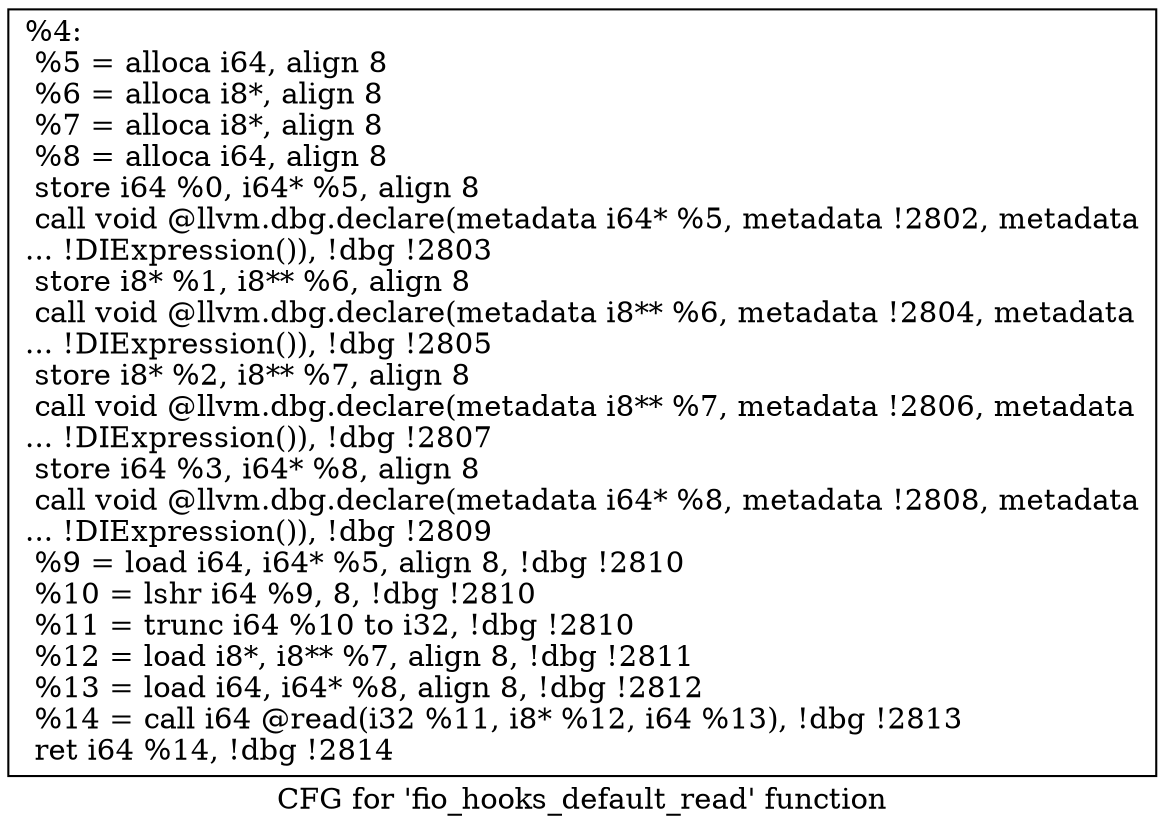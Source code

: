 digraph "CFG for 'fio_hooks_default_read' function" {
	label="CFG for 'fio_hooks_default_read' function";

	Node0x556851337b90 [shape=record,label="{%4:\l  %5 = alloca i64, align 8\l  %6 = alloca i8*, align 8\l  %7 = alloca i8*, align 8\l  %8 = alloca i64, align 8\l  store i64 %0, i64* %5, align 8\l  call void @llvm.dbg.declare(metadata i64* %5, metadata !2802, metadata\l... !DIExpression()), !dbg !2803\l  store i8* %1, i8** %6, align 8\l  call void @llvm.dbg.declare(metadata i8** %6, metadata !2804, metadata\l... !DIExpression()), !dbg !2805\l  store i8* %2, i8** %7, align 8\l  call void @llvm.dbg.declare(metadata i8** %7, metadata !2806, metadata\l... !DIExpression()), !dbg !2807\l  store i64 %3, i64* %8, align 8\l  call void @llvm.dbg.declare(metadata i64* %8, metadata !2808, metadata\l... !DIExpression()), !dbg !2809\l  %9 = load i64, i64* %5, align 8, !dbg !2810\l  %10 = lshr i64 %9, 8, !dbg !2810\l  %11 = trunc i64 %10 to i32, !dbg !2810\l  %12 = load i8*, i8** %7, align 8, !dbg !2811\l  %13 = load i64, i64* %8, align 8, !dbg !2812\l  %14 = call i64 @read(i32 %11, i8* %12, i64 %13), !dbg !2813\l  ret i64 %14, !dbg !2814\l}"];
}
